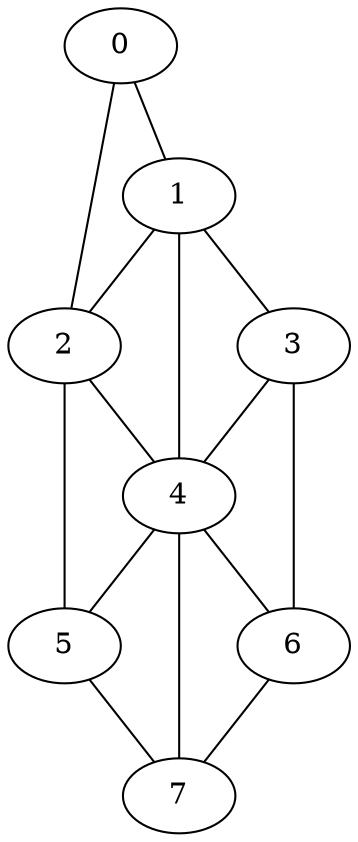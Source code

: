 graph G {
0[v_in_cycle=0];
1[v_in_cycle=1];
2[v_in_cycle=1];
3[v_in_cycle=1];
4[v_in_cycle=1];
5[v_in_cycle=1];
6[v_in_cycle=1];
7[v_in_cycle=1];

0--1[e_in_cycle=0];
0--2[e_in_cycle=0];
1--2[e_in_cycle=0];
1--3[e_in_cycle=1];
1--4[e_in_cycle=1];
2--4[e_in_cycle=1];
2--5[e_in_cycle=1];
3--4[e_in_cycle=0];
3--6[e_in_cycle=1];
4--5[e_in_cycle=0];
4--6[e_in_cycle=0];
4--7[e_in_cycle=0];
5--7[e_in_cycle=1];
6--7[e_in_cycle=1];
}
